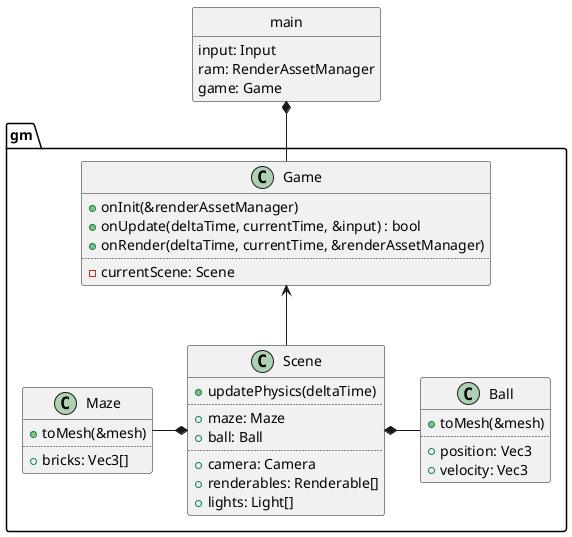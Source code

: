 @startuml
set separator ::

class gm::Game {
	+onInit(&renderAssetManager)
	+onUpdate(deltaTime, currentTime, &input) : bool
	+onRender(deltaTime, currentTime, &renderAssetManager)
	..
	-currentScene: Scene
}

class gm::Scene {
	+updatePhysics(deltaTime)
	..
	+maze: Maze
	+ball: Ball
	..
	+camera: Camera
	+renderables: Renderable[]
	+lights: Light[]
}

class gm::Maze {
	+toMesh(&mesh)
	..
	+bricks: Vec3[]
}

class gm::Ball {
	+toMesh(&mesh)
	..
	+position: Vec3
	+velocity: Vec3
}

class main {
	input: Input
	ram: RenderAssetManager
	game: Game
}
hide main circle
hide main methods

main *-- Game
Game <-- Scene

Scene *-left- Maze
Scene *-right- Ball

@enduml
